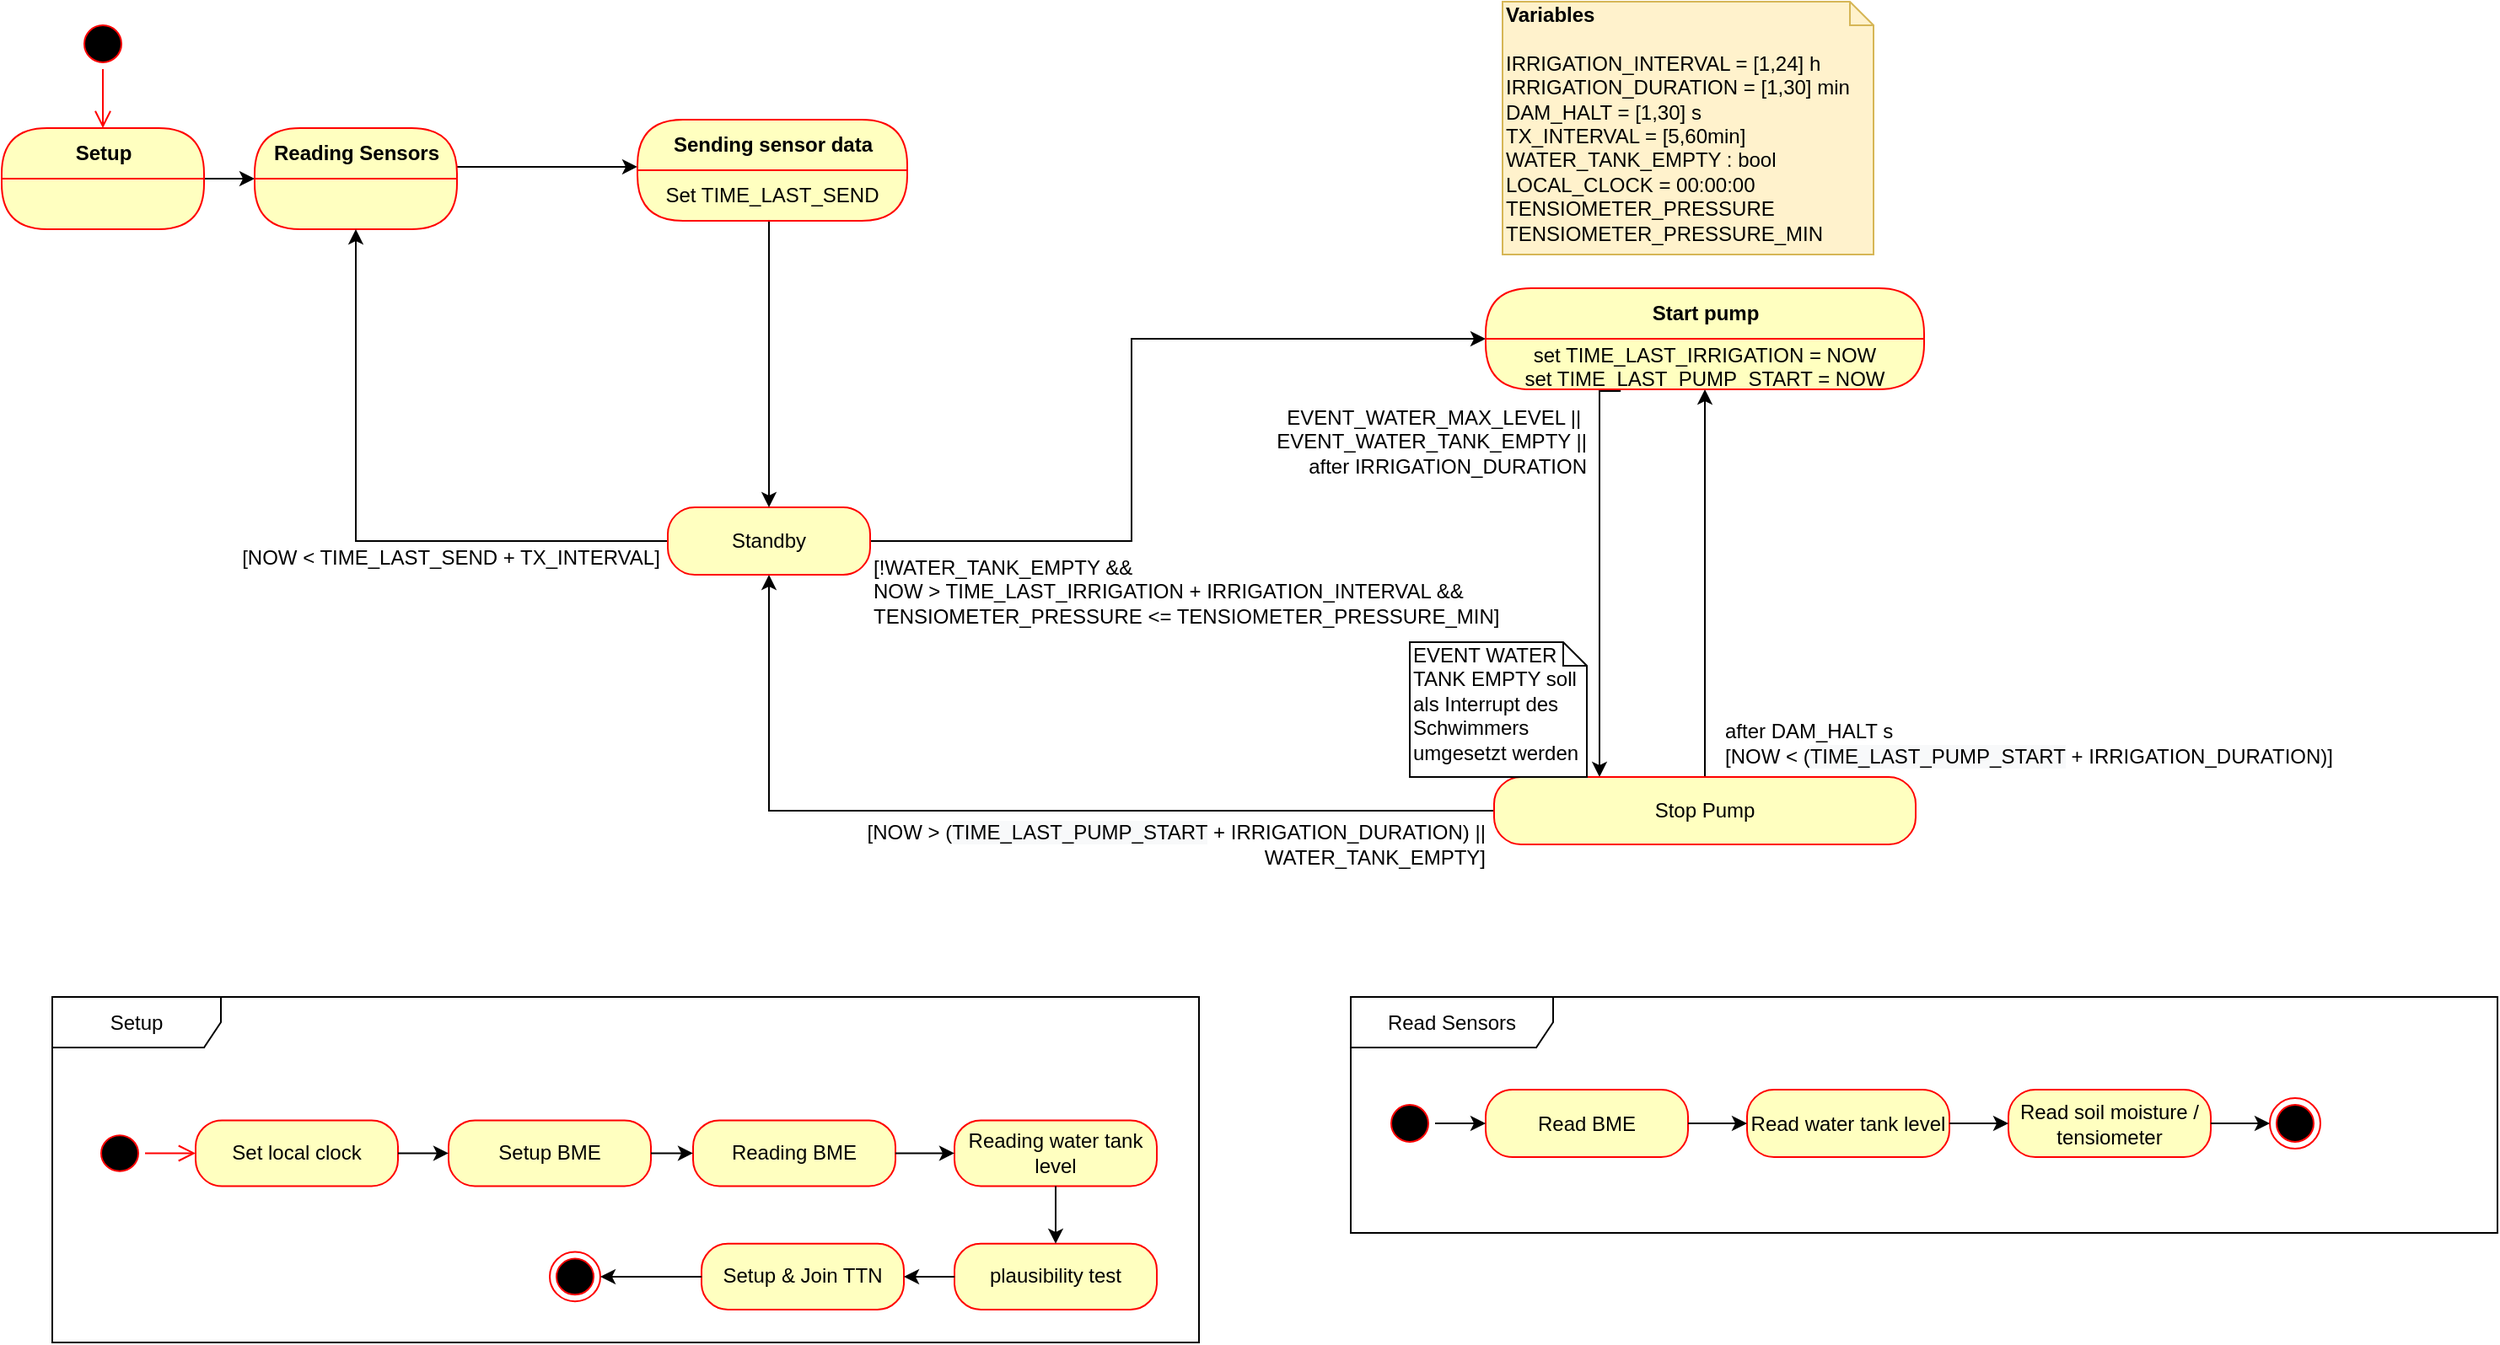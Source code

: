 <mxfile version="11.3.0" type="device" pages="1"><diagram id="Uvnz99anySf4uwePhGYg" name="Page-1"><mxGraphModel dx="1113" dy="732" grid="1" gridSize="10" guides="1" tooltips="1" connect="1" arrows="1" fold="1" page="1" pageScale="1" pageWidth="1169" pageHeight="827" math="0" shadow="0"><root><mxCell id="0"/><mxCell id="1" parent="0"/><mxCell id="BtdXDSOlbX0aSYFOM-OL-1" value="" style="ellipse;html=1;shape=startState;fillColor=#000000;strokeColor=#ff0000;" parent="1" vertex="1"><mxGeometry x="55" y="20" width="30" height="30" as="geometry"/></mxCell><mxCell id="BtdXDSOlbX0aSYFOM-OL-2" value="" style="edgeStyle=orthogonalEdgeStyle;html=1;verticalAlign=bottom;endArrow=open;endSize=8;strokeColor=#ff0000;entryX=0.5;entryY=0;entryDx=0;entryDy=0;" parent="1" source="BtdXDSOlbX0aSYFOM-OL-1" target="BtdXDSOlbX0aSYFOM-OL-13" edge="1"><mxGeometry relative="1" as="geometry"><mxPoint x="80" y="180" as="targetPoint"/></mxGeometry></mxCell><mxCell id="BtdXDSOlbX0aSYFOM-OL-3" value="&lt;b&gt;Variables&lt;/b&gt;&lt;br&gt;&lt;br&gt;IRRIGATION_INTERVAL = [1,24] h&lt;br&gt;IRRIGATION_DURATION = [1,30] min&lt;br&gt;DAM_HALT = [1,30] s&lt;br&gt;TX_INTERVAL = [5,60min]&lt;br&gt;WATER_TANK_EMPTY : bool&lt;br&gt;LOCAL_CLOCK = 00:00:00&lt;br&gt;TENSIOMETER_PRESSURE&lt;br&gt;TENSIOMETER_PRESSURE_MIN" style="shape=note;whiteSpace=wrap;html=1;size=14;verticalAlign=top;align=left;spacingTop=-6;fillColor=#fff2cc;strokeColor=#d6b656;" parent="1" vertex="1"><mxGeometry x="900" y="10" width="220" height="150" as="geometry"/></mxCell><mxCell id="BtdXDSOlbX0aSYFOM-OL-84" style="edgeStyle=orthogonalEdgeStyle;rounded=0;orthogonalLoop=1;jettySize=auto;html=1;entryX=0;entryY=0.5;entryDx=0;entryDy=0;" parent="1" source="BtdXDSOlbX0aSYFOM-OL-97" target="BtdXDSOlbX0aSYFOM-OL-92" edge="1"><mxGeometry relative="1" as="geometry"><mxPoint x="565" y="220" as="sourcePoint"/><mxPoint x="670" y="220" as="targetPoint"/><Array as="points"><mxPoint x="680" y="330"/><mxPoint x="680" y="210"/></Array></mxGeometry></mxCell><mxCell id="BtdXDSOlbX0aSYFOM-OL-86" value="[!WATER_TANK_EMPTY &amp;amp;&amp;amp; &lt;br&gt;NOW &amp;gt; TIME_LAST_IRRIGATION + IRRIGATION_INTERVAL &amp;amp;&amp;amp;&lt;br&gt;TENSIOMETER_PRESSURE &amp;lt;= TENSIOMETER_PRESSURE_MIN]" style="text;html=1;resizable=0;points=[];align=left;verticalAlign=middle;labelBackgroundColor=#ffffff;" parent="BtdXDSOlbX0aSYFOM-OL-84" vertex="1" connectable="0"><mxGeometry x="-0.318" y="-1" relative="1" as="geometry"><mxPoint x="-156" y="40.5" as="offset"/></mxGeometry></mxCell><mxCell id="BtdXDSOlbX0aSYFOM-OL-73" style="edgeStyle=orthogonalEdgeStyle;rounded=0;orthogonalLoop=1;jettySize=auto;html=1;exitX=1;exitY=0.5;exitDx=0;exitDy=0;entryX=0;entryY=0.5;entryDx=0;entryDy=0;" parent="1" source="BtdXDSOlbX0aSYFOM-OL-13" target="BtdXDSOlbX0aSYFOM-OL-70" edge="1"><mxGeometry relative="1" as="geometry"/></mxCell><mxCell id="BtdXDSOlbX0aSYFOM-OL-13" value="Setup" style="swimlane;html=1;fontStyle=1;align=center;verticalAlign=middle;childLayout=stackLayout;horizontal=1;startSize=30;horizontalStack=0;resizeParent=0;resizeLast=1;container=0;fontColor=#000000;collapsible=0;rounded=1;arcSize=30;strokeColor=#ff0000;fillColor=#ffffc0;swimlaneFillColor=#ffffc0;" parent="1" vertex="1"><mxGeometry x="10" y="85" width="120" height="60" as="geometry"/></mxCell><mxCell id="BtdXDSOlbX0aSYFOM-OL-37" value="" style="group" parent="1" vertex="1" connectable="0"><mxGeometry x="40" y="600.5" width="680" height="205" as="geometry"/></mxCell><mxCell id="BtdXDSOlbX0aSYFOM-OL-16" value="Setup" style="shape=umlFrame;whiteSpace=wrap;html=1;width=100;height=30;" parent="BtdXDSOlbX0aSYFOM-OL-37" vertex="1"><mxGeometry width="680" height="205" as="geometry"/></mxCell><mxCell id="BtdXDSOlbX0aSYFOM-OL-19" value="Set local clock" style="rounded=1;whiteSpace=wrap;html=1;arcSize=40;fontColor=#000000;fillColor=#ffffc0;strokeColor=#ff0000;" parent="BtdXDSOlbX0aSYFOM-OL-37" vertex="1"><mxGeometry x="85" y="73.214" width="120" height="39.048" as="geometry"/></mxCell><mxCell id="BtdXDSOlbX0aSYFOM-OL-21" value="" style="ellipse;html=1;shape=startState;fillColor=#000000;strokeColor=#ff0000;" parent="BtdXDSOlbX0aSYFOM-OL-37" vertex="1"><mxGeometry x="25" y="78.095" width="30" height="29.286" as="geometry"/></mxCell><mxCell id="BtdXDSOlbX0aSYFOM-OL-22" value="" style="edgeStyle=orthogonalEdgeStyle;html=1;verticalAlign=bottom;endArrow=open;endSize=8;strokeColor=#ff0000;entryX=0;entryY=0.5;entryDx=0;entryDy=0;" parent="BtdXDSOlbX0aSYFOM-OL-37" source="BtdXDSOlbX0aSYFOM-OL-21" target="BtdXDSOlbX0aSYFOM-OL-19" edge="1"><mxGeometry relative="1" as="geometry"><mxPoint x="70" y="117.143" as="targetPoint"/></mxGeometry></mxCell><mxCell id="BtdXDSOlbX0aSYFOM-OL-23" value="Setup BME" style="rounded=1;whiteSpace=wrap;html=1;arcSize=40;fontColor=#000000;fillColor=#ffffc0;strokeColor=#ff0000;" parent="BtdXDSOlbX0aSYFOM-OL-37" vertex="1"><mxGeometry x="235" y="73.214" width="120" height="39.048" as="geometry"/></mxCell><mxCell id="BtdXDSOlbX0aSYFOM-OL-24" style="edgeStyle=orthogonalEdgeStyle;rounded=0;orthogonalLoop=1;jettySize=auto;html=1;exitX=1;exitY=0.5;exitDx=0;exitDy=0;entryX=0;entryY=0.5;entryDx=0;entryDy=0;" parent="BtdXDSOlbX0aSYFOM-OL-37" source="BtdXDSOlbX0aSYFOM-OL-19" target="BtdXDSOlbX0aSYFOM-OL-23" edge="1"><mxGeometry relative="1" as="geometry"/></mxCell><mxCell id="BtdXDSOlbX0aSYFOM-OL-26" value="Reading BME" style="rounded=1;whiteSpace=wrap;html=1;arcSize=40;fontColor=#000000;fillColor=#ffffc0;strokeColor=#ff0000;" parent="BtdXDSOlbX0aSYFOM-OL-37" vertex="1"><mxGeometry x="380" y="73.214" width="120" height="39.048" as="geometry"/></mxCell><mxCell id="BtdXDSOlbX0aSYFOM-OL-28" style="edgeStyle=orthogonalEdgeStyle;rounded=0;orthogonalLoop=1;jettySize=auto;html=1;exitX=1;exitY=0.5;exitDx=0;exitDy=0;entryX=0;entryY=0.5;entryDx=0;entryDy=0;" parent="BtdXDSOlbX0aSYFOM-OL-37" source="BtdXDSOlbX0aSYFOM-OL-23" target="BtdXDSOlbX0aSYFOM-OL-26" edge="1"><mxGeometry relative="1" as="geometry"/></mxCell><mxCell id="BtdXDSOlbX0aSYFOM-OL-27" value="Reading water tank level" style="rounded=1;whiteSpace=wrap;html=1;arcSize=40;fontColor=#000000;fillColor=#ffffc0;strokeColor=#ff0000;" parent="BtdXDSOlbX0aSYFOM-OL-37" vertex="1"><mxGeometry x="535" y="73.214" width="120" height="39.048" as="geometry"/></mxCell><mxCell id="BtdXDSOlbX0aSYFOM-OL-29" style="edgeStyle=orthogonalEdgeStyle;rounded=0;orthogonalLoop=1;jettySize=auto;html=1;exitX=1;exitY=0.5;exitDx=0;exitDy=0;entryX=0;entryY=0.5;entryDx=0;entryDy=0;" parent="BtdXDSOlbX0aSYFOM-OL-37" source="BtdXDSOlbX0aSYFOM-OL-26" target="BtdXDSOlbX0aSYFOM-OL-27" edge="1"><mxGeometry relative="1" as="geometry"/></mxCell><mxCell id="BtdXDSOlbX0aSYFOM-OL-30" value="plausibility test" style="rounded=1;whiteSpace=wrap;html=1;arcSize=40;fontColor=#000000;fillColor=#ffffc0;strokeColor=#ff0000;" parent="BtdXDSOlbX0aSYFOM-OL-37" vertex="1"><mxGeometry x="535" y="146.429" width="120" height="39.048" as="geometry"/></mxCell><mxCell id="BtdXDSOlbX0aSYFOM-OL-32" style="edgeStyle=orthogonalEdgeStyle;rounded=0;orthogonalLoop=1;jettySize=auto;html=1;exitX=0.5;exitY=1;exitDx=0;exitDy=0;entryX=0.5;entryY=0;entryDx=0;entryDy=0;" parent="BtdXDSOlbX0aSYFOM-OL-37" source="BtdXDSOlbX0aSYFOM-OL-27" target="BtdXDSOlbX0aSYFOM-OL-30" edge="1"><mxGeometry relative="1" as="geometry"/></mxCell><mxCell id="BtdXDSOlbX0aSYFOM-OL-33" value="" style="ellipse;html=1;shape=endState;fillColor=#000000;strokeColor=#ff0000;" parent="BtdXDSOlbX0aSYFOM-OL-37" vertex="1"><mxGeometry x="295" y="151.31" width="30" height="29.286" as="geometry"/></mxCell><mxCell id="BtdXDSOlbX0aSYFOM-OL-35" value="Setup &amp;amp; Join TTN" style="rounded=1;whiteSpace=wrap;html=1;arcSize=40;fontColor=#000000;fillColor=#ffffc0;strokeColor=#ff0000;" parent="BtdXDSOlbX0aSYFOM-OL-37" vertex="1"><mxGeometry x="385" y="146.429" width="120" height="39.048" as="geometry"/></mxCell><mxCell id="BtdXDSOlbX0aSYFOM-OL-36" style="edgeStyle=orthogonalEdgeStyle;rounded=0;orthogonalLoop=1;jettySize=auto;html=1;exitX=0;exitY=0.5;exitDx=0;exitDy=0;entryX=1;entryY=0.5;entryDx=0;entryDy=0;" parent="BtdXDSOlbX0aSYFOM-OL-37" source="BtdXDSOlbX0aSYFOM-OL-30" target="BtdXDSOlbX0aSYFOM-OL-35" edge="1"><mxGeometry relative="1" as="geometry"/></mxCell><mxCell id="BtdXDSOlbX0aSYFOM-OL-34" style="edgeStyle=orthogonalEdgeStyle;rounded=0;orthogonalLoop=1;jettySize=auto;html=1;exitX=0;exitY=0.5;exitDx=0;exitDy=0;entryX=1;entryY=0.5;entryDx=0;entryDy=0;" parent="BtdXDSOlbX0aSYFOM-OL-37" source="BtdXDSOlbX0aSYFOM-OL-35" target="BtdXDSOlbX0aSYFOM-OL-33" edge="1"><mxGeometry relative="1" as="geometry"><mxPoint x="383" y="161.071" as="sourcePoint"/></mxGeometry></mxCell><mxCell id="BtdXDSOlbX0aSYFOM-OL-68" value="" style="group" parent="1" vertex="1" connectable="0"><mxGeometry x="810" y="600.5" width="680" height="140" as="geometry"/></mxCell><mxCell id="BtdXDSOlbX0aSYFOM-OL-56" value="Read Sensors" style="shape=umlFrame;whiteSpace=wrap;html=1;width=120;height=30;" parent="BtdXDSOlbX0aSYFOM-OL-68" vertex="1"><mxGeometry width="680" height="140" as="geometry"/></mxCell><mxCell id="BtdXDSOlbX0aSYFOM-OL-6" value="Read BME" style="rounded=1;whiteSpace=wrap;html=1;arcSize=40;fontColor=#000000;fillColor=#ffffc0;strokeColor=#ff0000;" parent="BtdXDSOlbX0aSYFOM-OL-68" vertex="1"><mxGeometry x="80" y="55" width="120" height="40" as="geometry"/></mxCell><mxCell id="BtdXDSOlbX0aSYFOM-OL-9" value="Read water tank level" style="rounded=1;whiteSpace=wrap;html=1;arcSize=40;fontColor=#000000;fillColor=#ffffc0;strokeColor=#ff0000;" parent="BtdXDSOlbX0aSYFOM-OL-68" vertex="1"><mxGeometry x="235" y="55" width="120" height="40" as="geometry"/></mxCell><mxCell id="BtdXDSOlbX0aSYFOM-OL-62" style="edgeStyle=orthogonalEdgeStyle;rounded=0;orthogonalLoop=1;jettySize=auto;html=1;exitX=1;exitY=0.5;exitDx=0;exitDy=0;entryX=0;entryY=0.5;entryDx=0;entryDy=0;" parent="BtdXDSOlbX0aSYFOM-OL-68" source="BtdXDSOlbX0aSYFOM-OL-6" target="BtdXDSOlbX0aSYFOM-OL-9" edge="1"><mxGeometry relative="1" as="geometry"/></mxCell><mxCell id="BtdXDSOlbX0aSYFOM-OL-61" style="edgeStyle=orthogonalEdgeStyle;rounded=0;orthogonalLoop=1;jettySize=auto;html=1;exitX=1;exitY=0.5;exitDx=0;exitDy=0;entryX=0;entryY=0.5;entryDx=0;entryDy=0;" parent="BtdXDSOlbX0aSYFOM-OL-68" source="BtdXDSOlbX0aSYFOM-OL-57" target="BtdXDSOlbX0aSYFOM-OL-6" edge="1"><mxGeometry relative="1" as="geometry"/></mxCell><mxCell id="BtdXDSOlbX0aSYFOM-OL-57" value="" style="ellipse;html=1;shape=startState;fillColor=#000000;strokeColor=#ff0000;" parent="BtdXDSOlbX0aSYFOM-OL-68" vertex="1"><mxGeometry x="20" y="60" width="30" height="30" as="geometry"/></mxCell><mxCell id="BtdXDSOlbX0aSYFOM-OL-63" value="Read soil moisture / tensiometer" style="rounded=1;whiteSpace=wrap;html=1;arcSize=40;fontColor=#000000;fillColor=#ffffc0;strokeColor=#ff0000;" parent="BtdXDSOlbX0aSYFOM-OL-68" vertex="1"><mxGeometry x="390" y="55" width="120" height="40" as="geometry"/></mxCell><mxCell id="BtdXDSOlbX0aSYFOM-OL-66" style="edgeStyle=orthogonalEdgeStyle;rounded=0;orthogonalLoop=1;jettySize=auto;html=1;exitX=1;exitY=0.5;exitDx=0;exitDy=0;entryX=0;entryY=0.5;entryDx=0;entryDy=0;" parent="BtdXDSOlbX0aSYFOM-OL-68" source="BtdXDSOlbX0aSYFOM-OL-9" target="BtdXDSOlbX0aSYFOM-OL-63" edge="1"><mxGeometry relative="1" as="geometry"/></mxCell><mxCell id="BtdXDSOlbX0aSYFOM-OL-64" value="" style="ellipse;html=1;shape=endState;fillColor=#000000;strokeColor=#ff0000;" parent="BtdXDSOlbX0aSYFOM-OL-68" vertex="1"><mxGeometry x="545" y="60" width="30" height="30" as="geometry"/></mxCell><mxCell id="BtdXDSOlbX0aSYFOM-OL-65" style="edgeStyle=orthogonalEdgeStyle;rounded=0;orthogonalLoop=1;jettySize=auto;html=1;exitX=1;exitY=0.5;exitDx=0;exitDy=0;entryX=0;entryY=0.5;entryDx=0;entryDy=0;" parent="BtdXDSOlbX0aSYFOM-OL-68" source="BtdXDSOlbX0aSYFOM-OL-63" target="BtdXDSOlbX0aSYFOM-OL-64" edge="1"><mxGeometry relative="1" as="geometry"/></mxCell><mxCell id="BtdXDSOlbX0aSYFOM-OL-75" value="" style="edgeStyle=orthogonalEdgeStyle;rounded=0;orthogonalLoop=1;jettySize=auto;html=1;entryX=0;entryY=-0.067;entryDx=0;entryDy=0;entryPerimeter=0;" parent="1" source="BtdXDSOlbX0aSYFOM-OL-70" target="BtdXDSOlbX0aSYFOM-OL-102" edge="1"><mxGeometry relative="1" as="geometry"><mxPoint x="310" y="220" as="targetPoint"/><Array as="points"><mxPoint x="220" y="108"/></Array></mxGeometry></mxCell><mxCell id="BtdXDSOlbX0aSYFOM-OL-70" value="Reading Sensors" style="swimlane;html=1;fontStyle=1;align=center;verticalAlign=middle;childLayout=stackLayout;horizontal=1;startSize=30;horizontalStack=0;resizeParent=0;resizeLast=1;container=0;fontColor=#000000;collapsible=0;rounded=1;arcSize=30;strokeColor=#ff0000;fillColor=#ffffc0;swimlaneFillColor=#ffffc0;" parent="1" vertex="1"><mxGeometry x="160" y="85" width="120" height="60" as="geometry"/></mxCell><mxCell id="BtdXDSOlbX0aSYFOM-OL-88" value="" style="edgeStyle=orthogonalEdgeStyle;rounded=0;orthogonalLoop=1;jettySize=auto;html=1;exitX=0.308;exitY=1.033;exitDx=0;exitDy=0;entryX=0.25;entryY=0;entryDx=0;entryDy=0;exitPerimeter=0;" parent="1" source="BtdXDSOlbX0aSYFOM-OL-93" target="BtdXDSOlbX0aSYFOM-OL-87" edge="1"><mxGeometry relative="1" as="geometry"><mxPoint x="700" y="240" as="sourcePoint"/><Array as="points"><mxPoint x="958" y="241"/></Array></mxGeometry></mxCell><mxCell id="BtdXDSOlbX0aSYFOM-OL-90" value="EVENT_WATER_MAX_LEVEL ||&amp;nbsp;&lt;br&gt;EVENT_WATER_TANK_EMPTY ||&lt;br&gt;after IRRIGATION_DURATION" style="text;html=1;resizable=0;points=[];align=right;verticalAlign=middle;labelBackgroundColor=#ffffff;" parent="BtdXDSOlbX0aSYFOM-OL-88" vertex="1" connectable="0"><mxGeometry x="-0.28" y="-2" relative="1" as="geometry"><mxPoint x="-5.5" y="-45" as="offset"/></mxGeometry></mxCell><mxCell id="BtdXDSOlbX0aSYFOM-OL-89" style="edgeStyle=orthogonalEdgeStyle;rounded=0;orthogonalLoop=1;jettySize=auto;html=1;exitX=0.5;exitY=0;exitDx=0;exitDy=0;entryX=0.5;entryY=1;entryDx=0;entryDy=0;" parent="1" source="BtdXDSOlbX0aSYFOM-OL-87" target="BtdXDSOlbX0aSYFOM-OL-93" edge="1"><mxGeometry relative="1" as="geometry"><mxPoint x="760" y="240" as="targetPoint"/><Array as="points"/></mxGeometry></mxCell><mxCell id="BtdXDSOlbX0aSYFOM-OL-91" value="after DAM_HALT s&lt;br&gt;[NOW &amp;lt; (&lt;span style=&quot;text-align: center ; white-space: normal ; background-color: rgb(248 , 249 , 250)&quot;&gt;TIME_LAST_PUMP_START&lt;/span&gt;&amp;nbsp;+ IRRIGATION_DURATION)]" style="text;html=1;resizable=0;points=[];align=left;verticalAlign=middle;labelBackgroundColor=#ffffff;" parent="BtdXDSOlbX0aSYFOM-OL-89" vertex="1" connectable="0"><mxGeometry x="-0.2" y="-2" relative="1" as="geometry"><mxPoint x="7.5" y="71.5" as="offset"/></mxGeometry></mxCell><mxCell id="BtdXDSOlbX0aSYFOM-OL-99" style="edgeStyle=orthogonalEdgeStyle;rounded=0;orthogonalLoop=1;jettySize=auto;html=1;exitX=0;exitY=0.5;exitDx=0;exitDy=0;" parent="1" source="BtdXDSOlbX0aSYFOM-OL-87" target="BtdXDSOlbX0aSYFOM-OL-97" edge="1"><mxGeometry relative="1" as="geometry"/></mxCell><mxCell id="BtdXDSOlbX0aSYFOM-OL-116" value="&lt;span style=&quot;&quot;&gt;[NOW &amp;gt; (&lt;/span&gt;&lt;span style=&quot;white-space: normal ; background-color: rgb(248 , 249 , 250)&quot;&gt;TIME_LAST_PUMP_START&lt;/span&gt;&lt;span style=&quot;&quot;&gt;&amp;nbsp;+ IRRIGATION_DURATION) ||&lt;br&gt;WATER_TANK_EMPTY]&lt;/span&gt;" style="text;html=1;resizable=0;points=[];align=right;verticalAlign=middle;labelBackgroundColor=#ffffff;" parent="BtdXDSOlbX0aSYFOM-OL-99" vertex="1" connectable="0"><mxGeometry x="0.147" y="-2" relative="1" as="geometry"><mxPoint x="322" y="21.5" as="offset"/></mxGeometry></mxCell><mxCell id="BtdXDSOlbX0aSYFOM-OL-87" value="Stop Pump" style="rounded=1;whiteSpace=wrap;html=1;arcSize=40;fontColor=#000000;fillColor=#ffffc0;strokeColor=#ff0000;" parent="1" vertex="1"><mxGeometry x="895" y="470" width="250" height="40" as="geometry"/></mxCell><mxCell id="BtdXDSOlbX0aSYFOM-OL-92" value="Start pump" style="swimlane;html=1;fontStyle=1;align=center;verticalAlign=middle;childLayout=stackLayout;horizontal=1;startSize=30;horizontalStack=0;resizeParent=0;resizeLast=1;container=0;fontColor=#000000;collapsible=0;rounded=1;arcSize=30;strokeColor=#ff0000;fillColor=#ffffc0;swimlaneFillColor=#ffffc0;" parent="1" vertex="1"><mxGeometry x="890" y="180" width="260" height="60" as="geometry"/></mxCell><mxCell id="BtdXDSOlbX0aSYFOM-OL-93" value="set TIME_LAST_IRRIGATION = NOW&lt;br&gt;set TIME_LAST_PUMP_START = NOW" style="text;html=1;strokeColor=none;fillColor=none;align=center;verticalAlign=middle;spacingLeft=4;spacingRight=4;whiteSpace=wrap;overflow=hidden;rotatable=0;fontColor=#000000;" parent="BtdXDSOlbX0aSYFOM-OL-92" vertex="1"><mxGeometry y="30" width="260" height="30" as="geometry"/></mxCell><mxCell id="BtdXDSOlbX0aSYFOM-OL-100" style="edgeStyle=orthogonalEdgeStyle;rounded=0;orthogonalLoop=1;jettySize=auto;html=1;exitX=0;exitY=0.5;exitDx=0;exitDy=0;entryX=0.5;entryY=1;entryDx=0;entryDy=0;" parent="1" source="BtdXDSOlbX0aSYFOM-OL-97" target="BtdXDSOlbX0aSYFOM-OL-70" edge="1"><mxGeometry relative="1" as="geometry"/></mxCell><mxCell id="BtdXDSOlbX0aSYFOM-OL-107" value="[NOW &amp;lt; TIME_LAST_SEND + TX_INTERVAL]" style="text;html=1;resizable=0;points=[];align=center;verticalAlign=middle;labelBackgroundColor=#ffffff;" parent="BtdXDSOlbX0aSYFOM-OL-100" vertex="1" connectable="0"><mxGeometry x="-0.511" y="3" relative="1" as="geometry"><mxPoint x="-38.5" y="6.5" as="offset"/></mxGeometry></mxCell><mxCell id="BtdXDSOlbX0aSYFOM-OL-97" value="Standby" style="rounded=1;whiteSpace=wrap;html=1;arcSize=40;fontColor=#000000;fillColor=#ffffc0;strokeColor=#ff0000;align=center;" parent="1" vertex="1"><mxGeometry x="405" y="310" width="120" height="40" as="geometry"/></mxCell><mxCell id="BtdXDSOlbX0aSYFOM-OL-122" style="edgeStyle=orthogonalEdgeStyle;rounded=0;orthogonalLoop=1;jettySize=auto;html=1;exitX=0.5;exitY=1;exitDx=0;exitDy=0;" parent="1" source="BtdXDSOlbX0aSYFOM-OL-102" edge="1" target="BtdXDSOlbX0aSYFOM-OL-97"><mxGeometry relative="1" as="geometry"><mxPoint x="415" y="330" as="targetPoint"/><Array as="points"><mxPoint x="465" y="140"/></Array></mxGeometry></mxCell><mxCell id="BtdXDSOlbX0aSYFOM-OL-101" value="Sending sensor data" style="swimlane;html=1;fontStyle=1;align=center;verticalAlign=middle;childLayout=stackLayout;horizontal=1;startSize=30;horizontalStack=0;resizeParent=0;resizeLast=1;container=0;fontColor=#000000;collapsible=0;rounded=1;arcSize=30;strokeColor=#ff0000;fillColor=#ffffc0;swimlaneFillColor=#ffffc0;" parent="1" vertex="1"><mxGeometry x="387" y="80" width="160" height="60" as="geometry"/></mxCell><mxCell id="BtdXDSOlbX0aSYFOM-OL-102" value="Set TIME_LAST_SEND" style="text;html=1;strokeColor=none;fillColor=none;align=center;verticalAlign=middle;spacingLeft=4;spacingRight=4;whiteSpace=wrap;overflow=hidden;rotatable=0;fontColor=#000000;" parent="BtdXDSOlbX0aSYFOM-OL-101" vertex="1"><mxGeometry y="30" width="160" height="30" as="geometry"/></mxCell><mxCell id="BtdXDSOlbX0aSYFOM-OL-125" value="EVENT WATER TANK EMPTY soll als Interrupt des Schwimmers umgesetzt werden" style="shape=note;whiteSpace=wrap;html=1;size=14;verticalAlign=top;align=left;spacingTop=-6;" parent="1" vertex="1"><mxGeometry x="845" y="390" width="105" height="80" as="geometry"/></mxCell></root></mxGraphModel></diagram></mxfile>